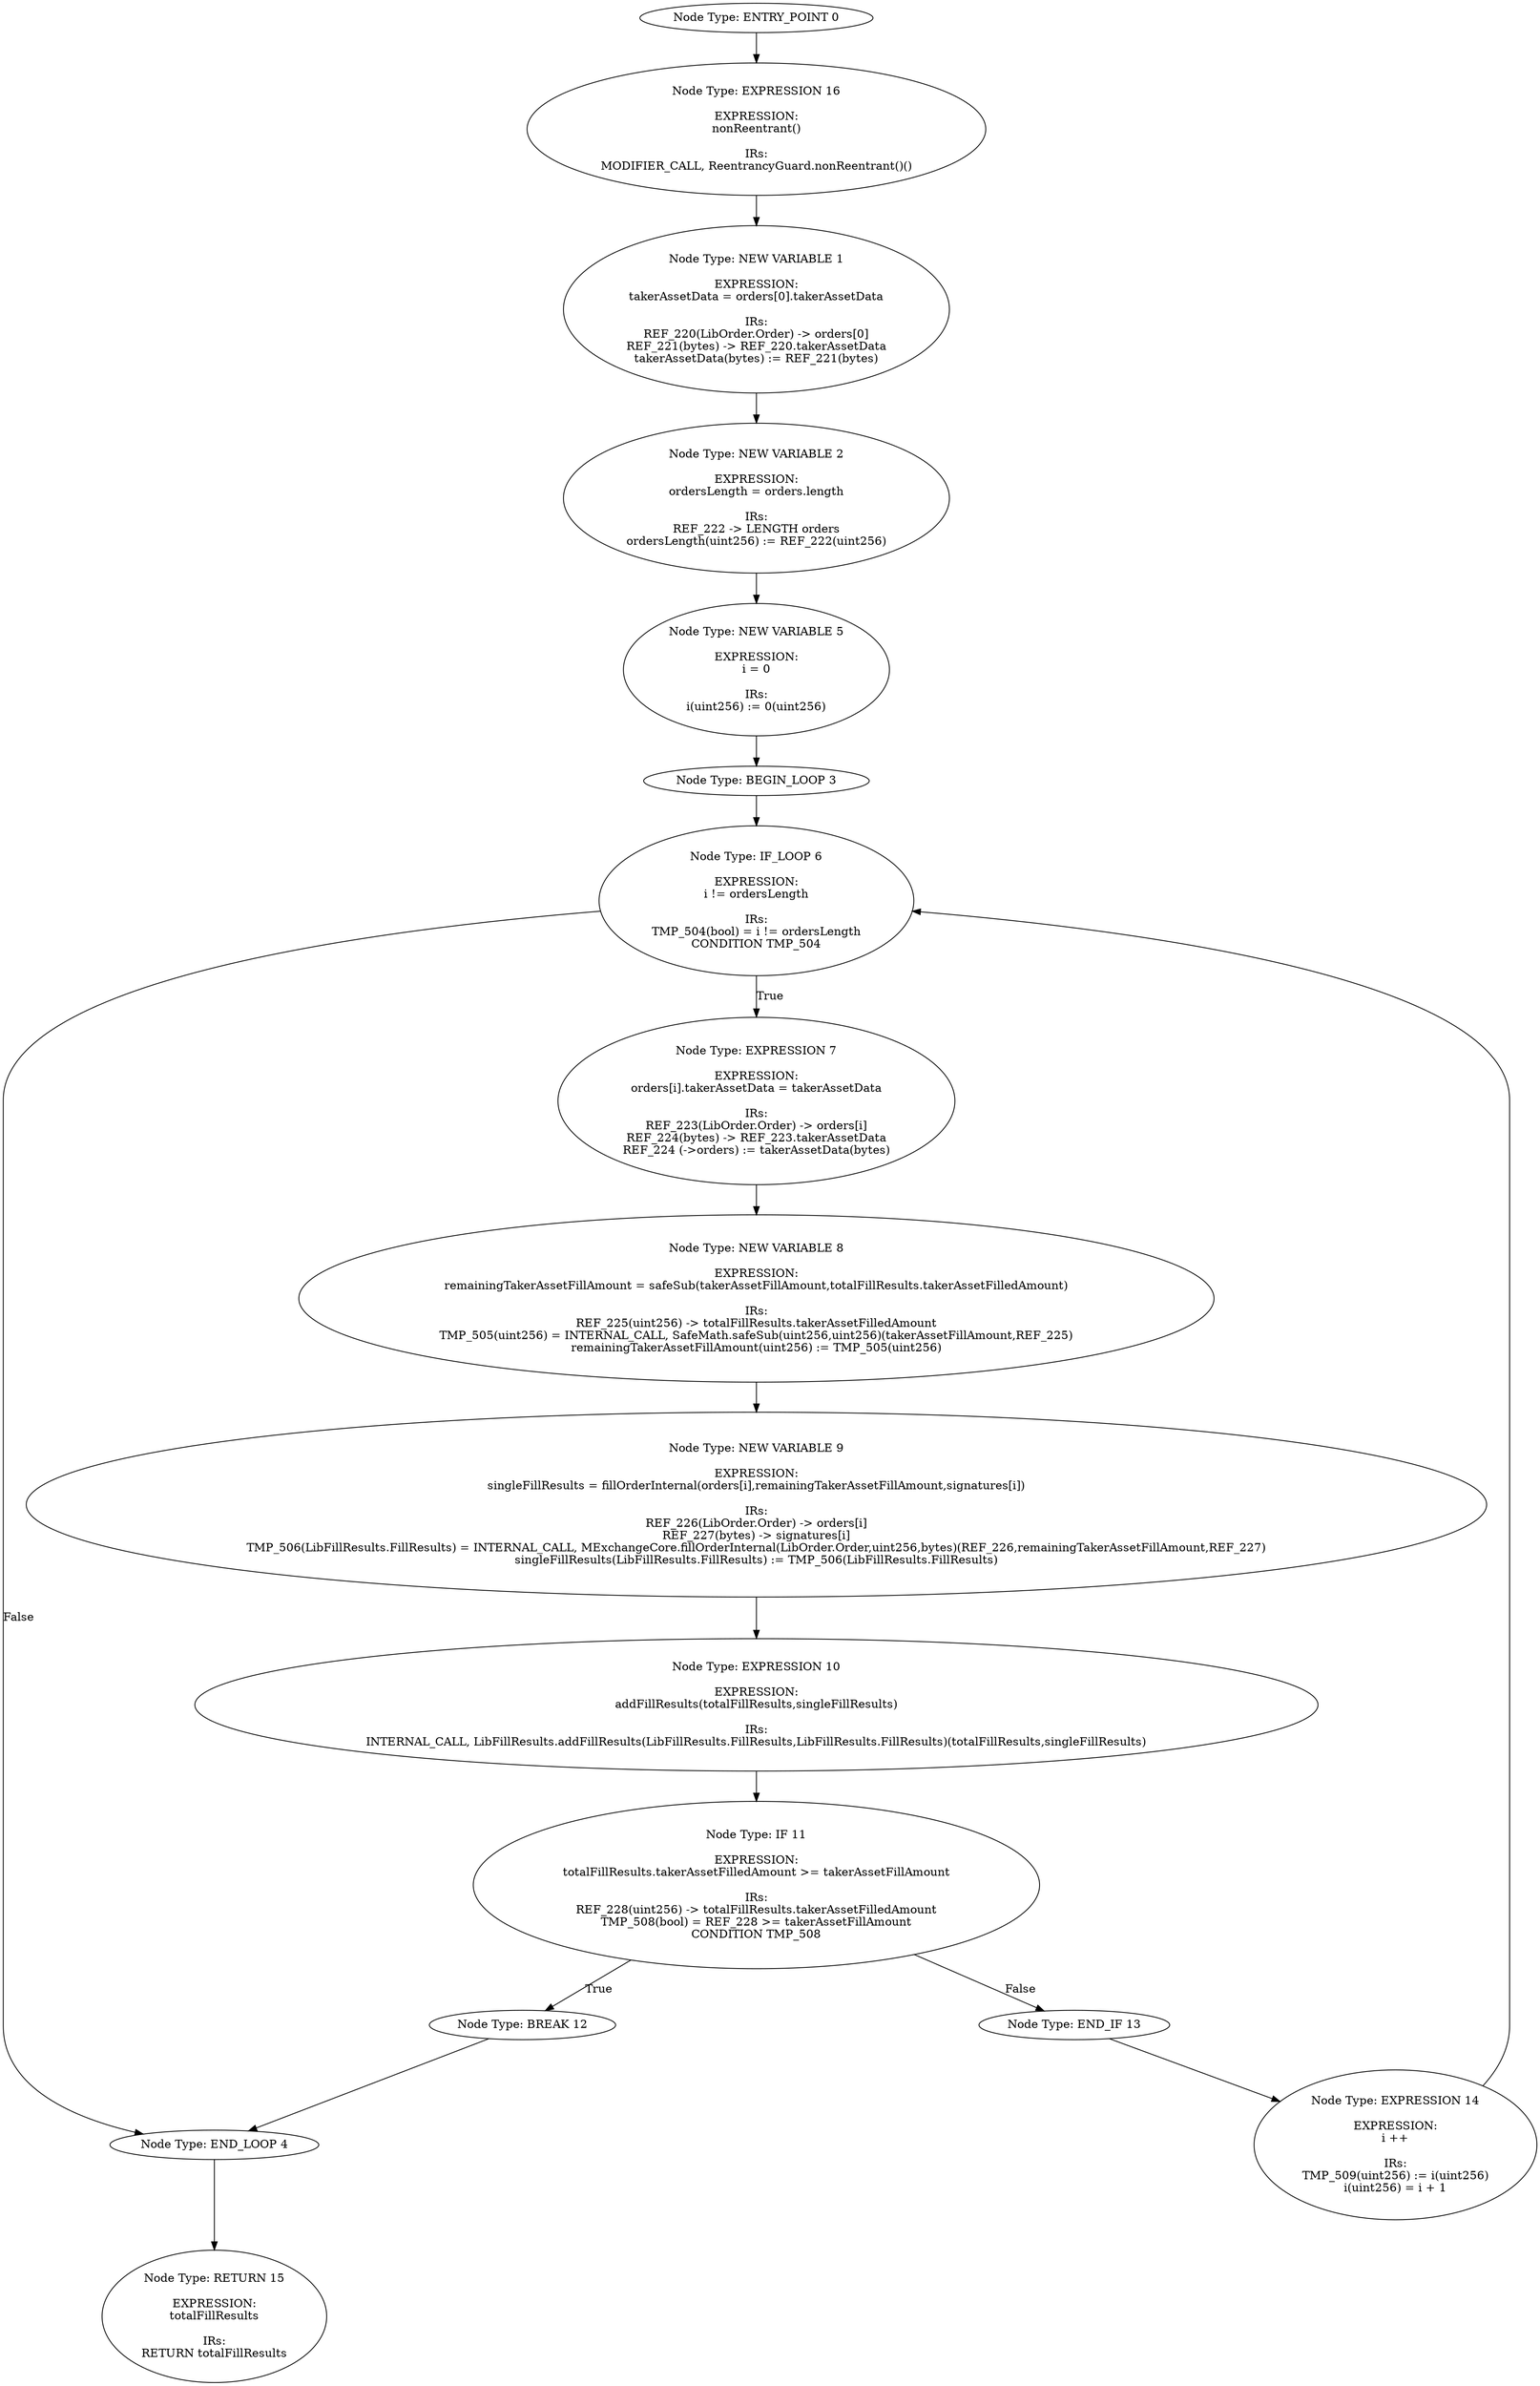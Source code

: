 digraph{
0[label="Node Type: ENTRY_POINT 0
"];
0->16;
1[label="Node Type: NEW VARIABLE 1

EXPRESSION:
takerAssetData = orders[0].takerAssetData

IRs:
REF_220(LibOrder.Order) -> orders[0]
REF_221(bytes) -> REF_220.takerAssetData
takerAssetData(bytes) := REF_221(bytes)"];
1->2;
2[label="Node Type: NEW VARIABLE 2

EXPRESSION:
ordersLength = orders.length

IRs:
REF_222 -> LENGTH orders
ordersLength(uint256) := REF_222(uint256)"];
2->5;
3[label="Node Type: BEGIN_LOOP 3
"];
3->6;
4[label="Node Type: END_LOOP 4
"];
4->15;
5[label="Node Type: NEW VARIABLE 5

EXPRESSION:
i = 0

IRs:
i(uint256) := 0(uint256)"];
5->3;
6[label="Node Type: IF_LOOP 6

EXPRESSION:
i != ordersLength

IRs:
TMP_504(bool) = i != ordersLength
CONDITION TMP_504"];
6->7[label="True"];
6->4[label="False"];
7[label="Node Type: EXPRESSION 7

EXPRESSION:
orders[i].takerAssetData = takerAssetData

IRs:
REF_223(LibOrder.Order) -> orders[i]
REF_224(bytes) -> REF_223.takerAssetData
REF_224 (->orders) := takerAssetData(bytes)"];
7->8;
8[label="Node Type: NEW VARIABLE 8

EXPRESSION:
remainingTakerAssetFillAmount = safeSub(takerAssetFillAmount,totalFillResults.takerAssetFilledAmount)

IRs:
REF_225(uint256) -> totalFillResults.takerAssetFilledAmount
TMP_505(uint256) = INTERNAL_CALL, SafeMath.safeSub(uint256,uint256)(takerAssetFillAmount,REF_225)
remainingTakerAssetFillAmount(uint256) := TMP_505(uint256)"];
8->9;
9[label="Node Type: NEW VARIABLE 9

EXPRESSION:
singleFillResults = fillOrderInternal(orders[i],remainingTakerAssetFillAmount,signatures[i])

IRs:
REF_226(LibOrder.Order) -> orders[i]
REF_227(bytes) -> signatures[i]
TMP_506(LibFillResults.FillResults) = INTERNAL_CALL, MExchangeCore.fillOrderInternal(LibOrder.Order,uint256,bytes)(REF_226,remainingTakerAssetFillAmount,REF_227)
singleFillResults(LibFillResults.FillResults) := TMP_506(LibFillResults.FillResults)"];
9->10;
10[label="Node Type: EXPRESSION 10

EXPRESSION:
addFillResults(totalFillResults,singleFillResults)

IRs:
INTERNAL_CALL, LibFillResults.addFillResults(LibFillResults.FillResults,LibFillResults.FillResults)(totalFillResults,singleFillResults)"];
10->11;
11[label="Node Type: IF 11

EXPRESSION:
totalFillResults.takerAssetFilledAmount >= takerAssetFillAmount

IRs:
REF_228(uint256) -> totalFillResults.takerAssetFilledAmount
TMP_508(bool) = REF_228 >= takerAssetFillAmount
CONDITION TMP_508"];
11->12[label="True"];
11->13[label="False"];
12[label="Node Type: BREAK 12
"];
12->4;
13[label="Node Type: END_IF 13
"];
13->14;
14[label="Node Type: EXPRESSION 14

EXPRESSION:
i ++

IRs:
TMP_509(uint256) := i(uint256)
i(uint256) = i + 1"];
14->6;
15[label="Node Type: RETURN 15

EXPRESSION:
totalFillResults

IRs:
RETURN totalFillResults"];
16[label="Node Type: EXPRESSION 16

EXPRESSION:
nonReentrant()

IRs:
MODIFIER_CALL, ReentrancyGuard.nonReentrant()()"];
16->1;
}
